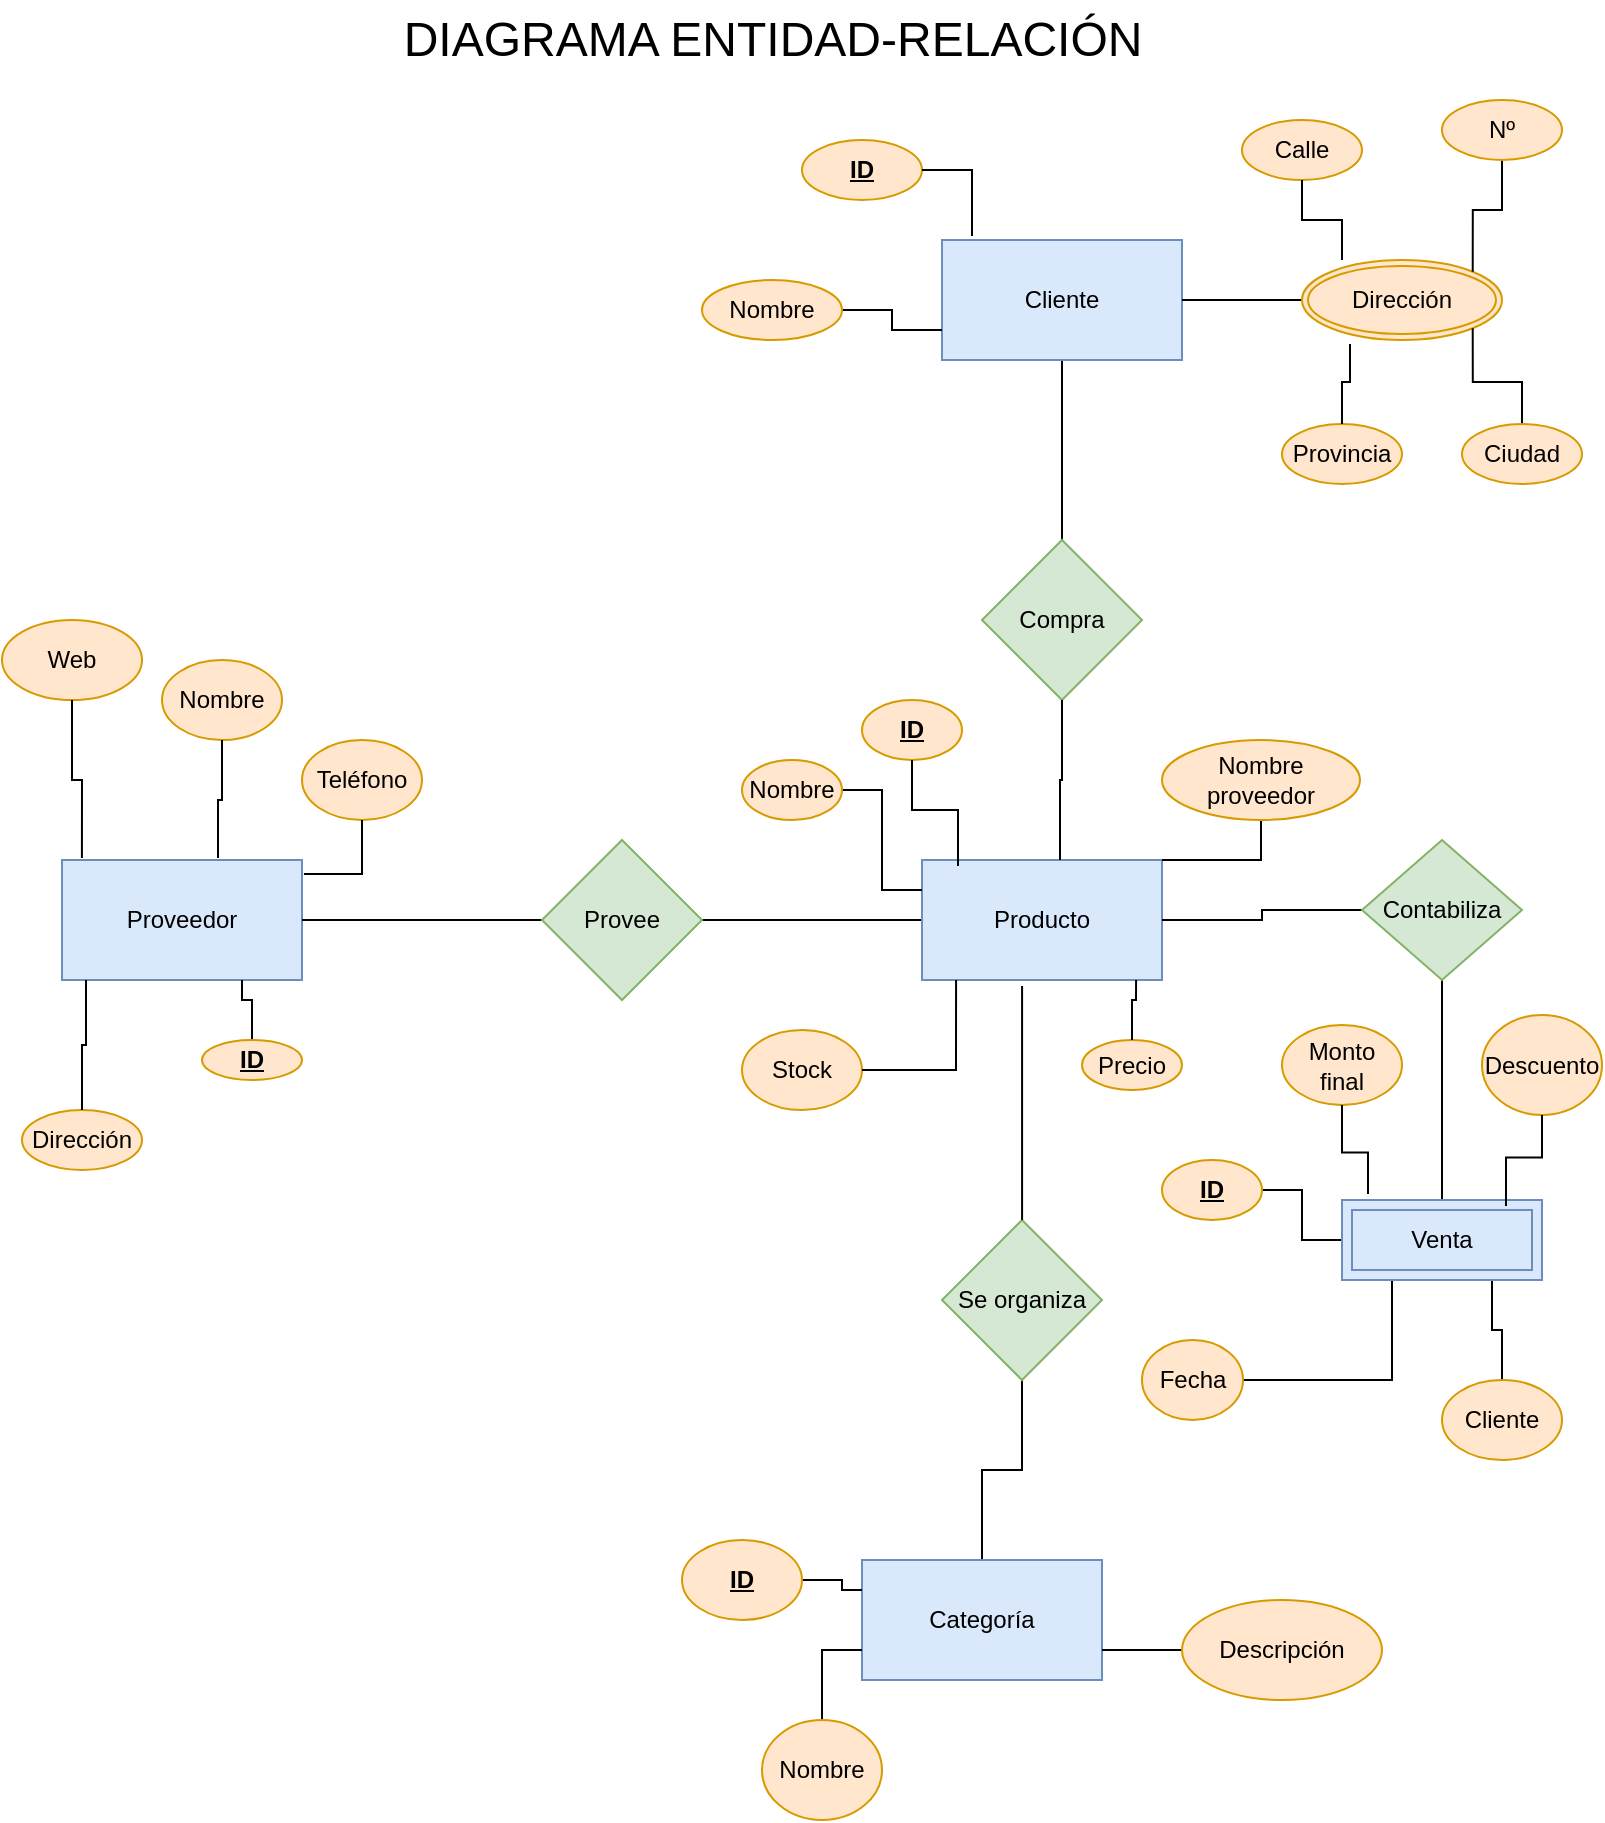 <mxfile version="21.8.0" type="github">
  <diagram id="k9q1beLyv9SD3Y5J-64U" name="Página-4">
    <mxGraphModel dx="1434" dy="669" grid="1" gridSize="10" guides="1" tooltips="1" connect="1" arrows="1" fold="1" page="1" pageScale="1" pageWidth="827" pageHeight="1169" math="0" shadow="0">
      <root>
        <mxCell id="0" />
        <mxCell id="1" parent="0" />
        <mxCell id="RVBa7guuc6xRz4GlShDP-1" value="&lt;font style=&quot;font-size: 24px;&quot;&gt;DIAGRAMA ENTIDAD-RELACIÓN&lt;/font&gt;" style="text;html=1;align=center;verticalAlign=middle;resizable=0;points=[];autosize=1;strokeColor=none;fillColor=none;" parent="1" vertex="1">
          <mxGeometry x="190" y="30" width="390" height="40" as="geometry" />
        </mxCell>
        <mxCell id="RVBa7guuc6xRz4GlShDP-2" value="Proveedor" style="whiteSpace=wrap;html=1;fillColor=#dae8fc;strokeColor=#6c8ebf;" parent="1" vertex="1">
          <mxGeometry x="30" y="460" width="120" height="60" as="geometry" />
        </mxCell>
        <mxCell id="RVBa7guuc6xRz4GlShDP-3" value="" style="edgeStyle=orthogonalEdgeStyle;rounded=0;orthogonalLoop=1;jettySize=auto;html=1;endArrow=none;endFill=0;" parent="1" source="RVBa7guuc6xRz4GlShDP-5" target="RVBa7guuc6xRz4GlShDP-6" edge="1">
          <mxGeometry relative="1" as="geometry" />
        </mxCell>
        <mxCell id="RVBa7guuc6xRz4GlShDP-4" style="edgeStyle=orthogonalEdgeStyle;rounded=0;orthogonalLoop=1;jettySize=auto;html=1;entryX=1;entryY=0.5;entryDx=0;entryDy=0;endArrow=none;endFill=0;" parent="1" source="RVBa7guuc6xRz4GlShDP-5" target="RVBa7guuc6xRz4GlShDP-2" edge="1">
          <mxGeometry relative="1" as="geometry" />
        </mxCell>
        <mxCell id="RVBa7guuc6xRz4GlShDP-5" value="Provee" style="rhombus;whiteSpace=wrap;html=1;fillColor=#d5e8d4;strokeColor=#82b366;" parent="1" vertex="1">
          <mxGeometry x="270" y="450" width="80" height="80" as="geometry" />
        </mxCell>
        <mxCell id="RVBa7guuc6xRz4GlShDP-6" value="Producto" style="whiteSpace=wrap;html=1;fillColor=#dae8fc;strokeColor=#6c8ebf;" parent="1" vertex="1">
          <mxGeometry x="460" y="460" width="120" height="60" as="geometry" />
        </mxCell>
        <mxCell id="RVBa7guuc6xRz4GlShDP-7" value="" style="edgeStyle=orthogonalEdgeStyle;rounded=0;orthogonalLoop=1;jettySize=auto;html=1;endArrow=none;endFill=0;" parent="1" source="RVBa7guuc6xRz4GlShDP-8" target="RVBa7guuc6xRz4GlShDP-9" edge="1">
          <mxGeometry relative="1" as="geometry" />
        </mxCell>
        <mxCell id="RVBa7guuc6xRz4GlShDP-8" value="Cliente" style="whiteSpace=wrap;html=1;fillColor=#dae8fc;strokeColor=#6c8ebf;" parent="1" vertex="1">
          <mxGeometry x="470" y="150" width="120" height="60" as="geometry" />
        </mxCell>
        <mxCell id="RVBa7guuc6xRz4GlShDP-9" value="Compra" style="rhombus;whiteSpace=wrap;html=1;fillColor=#d5e8d4;strokeColor=#82b366;" parent="1" vertex="1">
          <mxGeometry x="490" y="300" width="80" height="80" as="geometry" />
        </mxCell>
        <mxCell id="RVBa7guuc6xRz4GlShDP-10" value="" style="edgeStyle=orthogonalEdgeStyle;rounded=0;orthogonalLoop=1;jettySize=auto;html=1;endArrow=none;endFill=0;" parent="1" source="RVBa7guuc6xRz4GlShDP-11" target="RVBa7guuc6xRz4GlShDP-12" edge="1">
          <mxGeometry relative="1" as="geometry" />
        </mxCell>
        <mxCell id="RVBa7guuc6xRz4GlShDP-11" value="Se organiza" style="rhombus;whiteSpace=wrap;html=1;fillColor=#d5e8d4;strokeColor=#82b366;" parent="1" vertex="1">
          <mxGeometry x="470" y="640" width="80" height="80" as="geometry" />
        </mxCell>
        <mxCell id="RVBa7guuc6xRz4GlShDP-12" value="Categoría" style="whiteSpace=wrap;html=1;fillColor=#dae8fc;strokeColor=#6c8ebf;" parent="1" vertex="1">
          <mxGeometry x="430" y="810" width="120" height="60" as="geometry" />
        </mxCell>
        <mxCell id="RVBa7guuc6xRz4GlShDP-14" style="edgeStyle=orthogonalEdgeStyle;rounded=0;orthogonalLoop=1;jettySize=auto;html=1;entryX=1;entryY=0.5;entryDx=0;entryDy=0;endArrow=none;endFill=0;" parent="1" source="RVBa7guuc6xRz4GlShDP-15" target="RVBa7guuc6xRz4GlShDP-6" edge="1">
          <mxGeometry relative="1" as="geometry" />
        </mxCell>
        <mxCell id="pD837RWMzq0_8ACvagiE-4" style="edgeStyle=orthogonalEdgeStyle;rounded=0;orthogonalLoop=1;jettySize=auto;html=1;exitX=0.5;exitY=1;exitDx=0;exitDy=0;entryX=0.5;entryY=0;entryDx=0;entryDy=0;endArrow=none;endFill=0;" edge="1" parent="1" source="RVBa7guuc6xRz4GlShDP-15" target="pD837RWMzq0_8ACvagiE-1">
          <mxGeometry relative="1" as="geometry" />
        </mxCell>
        <mxCell id="RVBa7guuc6xRz4GlShDP-15" value="Contabiliza" style="rhombus;whiteSpace=wrap;html=1;fillColor=#d5e8d4;strokeColor=#82b366;" parent="1" vertex="1">
          <mxGeometry x="680" y="450" width="80" height="70" as="geometry" />
        </mxCell>
        <mxCell id="RVBa7guuc6xRz4GlShDP-17" style="edgeStyle=orthogonalEdgeStyle;rounded=0;orthogonalLoop=1;jettySize=auto;html=1;entryX=0.575;entryY=0;entryDx=0;entryDy=0;entryPerimeter=0;endArrow=none;endFill=0;" parent="1" source="RVBa7guuc6xRz4GlShDP-9" target="RVBa7guuc6xRz4GlShDP-6" edge="1">
          <mxGeometry relative="1" as="geometry" />
        </mxCell>
        <mxCell id="RVBa7guuc6xRz4GlShDP-18" style="edgeStyle=orthogonalEdgeStyle;rounded=0;orthogonalLoop=1;jettySize=auto;html=1;entryX=0.417;entryY=1.05;entryDx=0;entryDy=0;entryPerimeter=0;endArrow=none;endFill=0;" parent="1" source="RVBa7guuc6xRz4GlShDP-11" target="RVBa7guuc6xRz4GlShDP-6" edge="1">
          <mxGeometry relative="1" as="geometry" />
        </mxCell>
        <mxCell id="RVBa7guuc6xRz4GlShDP-20" value="Web" style="ellipse;whiteSpace=wrap;html=1;fillColor=#ffe6cc;strokeColor=#d79b00;" parent="1" vertex="1">
          <mxGeometry y="340" width="70" height="40" as="geometry" />
        </mxCell>
        <mxCell id="RVBa7guuc6xRz4GlShDP-21" value="Teléfono" style="ellipse;whiteSpace=wrap;html=1;fillColor=#ffe6cc;strokeColor=#d79b00;" parent="1" vertex="1">
          <mxGeometry x="150" y="400" width="60" height="40" as="geometry" />
        </mxCell>
        <mxCell id="RVBa7guuc6xRz4GlShDP-22" value="Dirección" style="ellipse;whiteSpace=wrap;html=1;fillColor=#ffe6cc;strokeColor=#d79b00;" parent="1" vertex="1">
          <mxGeometry x="10" y="585" width="60" height="30" as="geometry" />
        </mxCell>
        <mxCell id="RVBa7guuc6xRz4GlShDP-23" value="Nombre" style="ellipse;whiteSpace=wrap;html=1;fillColor=#ffe6cc;strokeColor=#d79b00;" parent="1" vertex="1">
          <mxGeometry x="80" y="360" width="60" height="40" as="geometry" />
        </mxCell>
        <mxCell id="RVBa7guuc6xRz4GlShDP-29" style="edgeStyle=orthogonalEdgeStyle;rounded=0;orthogonalLoop=1;jettySize=auto;html=1;entryX=0.75;entryY=1;entryDx=0;entryDy=0;endArrow=none;endFill=0;" parent="1" source="RVBa7guuc6xRz4GlShDP-24" target="RVBa7guuc6xRz4GlShDP-2" edge="1">
          <mxGeometry relative="1" as="geometry" />
        </mxCell>
        <mxCell id="RVBa7guuc6xRz4GlShDP-24" value="&lt;b&gt;&lt;u&gt;ID&lt;/u&gt;&lt;/b&gt;" style="ellipse;whiteSpace=wrap;html=1;fillColor=#ffe6cc;strokeColor=#d79b00;" parent="1" vertex="1">
          <mxGeometry x="100" y="550" width="50" height="20" as="geometry" />
        </mxCell>
        <mxCell id="RVBa7guuc6xRz4GlShDP-25" style="edgeStyle=orthogonalEdgeStyle;rounded=0;orthogonalLoop=1;jettySize=auto;html=1;entryX=1.008;entryY=0.117;entryDx=0;entryDy=0;entryPerimeter=0;endArrow=none;endFill=0;" parent="1" source="RVBa7guuc6xRz4GlShDP-21" target="RVBa7guuc6xRz4GlShDP-2" edge="1">
          <mxGeometry relative="1" as="geometry" />
        </mxCell>
        <mxCell id="RVBa7guuc6xRz4GlShDP-26" style="edgeStyle=orthogonalEdgeStyle;rounded=0;orthogonalLoop=1;jettySize=auto;html=1;entryX=0.65;entryY=-0.017;entryDx=0;entryDy=0;entryPerimeter=0;endArrow=none;endFill=0;" parent="1" source="RVBa7guuc6xRz4GlShDP-23" target="RVBa7guuc6xRz4GlShDP-2" edge="1">
          <mxGeometry relative="1" as="geometry" />
        </mxCell>
        <mxCell id="RVBa7guuc6xRz4GlShDP-27" style="edgeStyle=orthogonalEdgeStyle;rounded=0;orthogonalLoop=1;jettySize=auto;html=1;entryX=0.083;entryY=-0.017;entryDx=0;entryDy=0;entryPerimeter=0;endArrow=none;endFill=0;" parent="1" source="RVBa7guuc6xRz4GlShDP-20" target="RVBa7guuc6xRz4GlShDP-2" edge="1">
          <mxGeometry relative="1" as="geometry" />
        </mxCell>
        <mxCell id="RVBa7guuc6xRz4GlShDP-28" style="edgeStyle=orthogonalEdgeStyle;rounded=0;orthogonalLoop=1;jettySize=auto;html=1;entryX=0.1;entryY=1;entryDx=0;entryDy=0;entryPerimeter=0;endArrow=none;endFill=0;" parent="1" source="RVBa7guuc6xRz4GlShDP-22" target="RVBa7guuc6xRz4GlShDP-2" edge="1">
          <mxGeometry relative="1" as="geometry" />
        </mxCell>
        <mxCell id="RVBa7guuc6xRz4GlShDP-36" style="edgeStyle=orthogonalEdgeStyle;rounded=0;orthogonalLoop=1;jettySize=auto;html=1;entryX=0;entryY=0.75;entryDx=0;entryDy=0;endArrow=none;endFill=0;" parent="1" source="RVBa7guuc6xRz4GlShDP-32" target="RVBa7guuc6xRz4GlShDP-8" edge="1">
          <mxGeometry relative="1" as="geometry" />
        </mxCell>
        <mxCell id="RVBa7guuc6xRz4GlShDP-32" value="Nombre" style="ellipse;whiteSpace=wrap;html=1;fillColor=#ffe6cc;strokeColor=#d79b00;" parent="1" vertex="1">
          <mxGeometry x="350" y="170" width="70" height="30" as="geometry" />
        </mxCell>
        <mxCell id="RVBa7guuc6xRz4GlShDP-33" value="&lt;u&gt;&lt;b&gt;ID&lt;/b&gt;&lt;/u&gt;" style="ellipse;whiteSpace=wrap;html=1;fillColor=#ffe6cc;strokeColor=#d79b00;" parent="1" vertex="1">
          <mxGeometry x="400" y="100" width="60" height="30" as="geometry" />
        </mxCell>
        <mxCell id="RVBa7guuc6xRz4GlShDP-35" style="edgeStyle=orthogonalEdgeStyle;rounded=0;orthogonalLoop=1;jettySize=auto;html=1;entryX=0.125;entryY=-0.033;entryDx=0;entryDy=0;entryPerimeter=0;endArrow=none;endFill=0;" parent="1" source="RVBa7guuc6xRz4GlShDP-33" target="RVBa7guuc6xRz4GlShDP-8" edge="1">
          <mxGeometry relative="1" as="geometry" />
        </mxCell>
        <mxCell id="RVBa7guuc6xRz4GlShDP-40" style="edgeStyle=orthogonalEdgeStyle;rounded=0;orthogonalLoop=1;jettySize=auto;html=1;entryX=1;entryY=0.5;entryDx=0;entryDy=0;endArrow=none;endFill=0;" parent="1" source="RVBa7guuc6xRz4GlShDP-39" target="RVBa7guuc6xRz4GlShDP-8" edge="1">
          <mxGeometry relative="1" as="geometry" />
        </mxCell>
        <mxCell id="RVBa7guuc6xRz4GlShDP-39" value="Dirección" style="ellipse;shape=doubleEllipse;margin=3;whiteSpace=wrap;html=1;align=center;fillColor=#ffe6cc;strokeColor=#d79b00;" parent="1" vertex="1">
          <mxGeometry x="650" y="160" width="100" height="40" as="geometry" />
        </mxCell>
        <mxCell id="RVBa7guuc6xRz4GlShDP-41" value="Calle" style="ellipse;whiteSpace=wrap;html=1;fillColor=#ffe6cc;strokeColor=#d79b00;" parent="1" vertex="1">
          <mxGeometry x="620" y="90" width="60" height="30" as="geometry" />
        </mxCell>
        <mxCell id="RVBa7guuc6xRz4GlShDP-42" value="Provincia" style="ellipse;whiteSpace=wrap;html=1;fillColor=#ffe6cc;strokeColor=#d79b00;" parent="1" vertex="1">
          <mxGeometry x="640" y="242" width="60" height="30" as="geometry" />
        </mxCell>
        <mxCell id="RVBa7guuc6xRz4GlShDP-47" style="edgeStyle=orthogonalEdgeStyle;rounded=0;orthogonalLoop=1;jettySize=auto;html=1;entryX=1;entryY=0;entryDx=0;entryDy=0;endArrow=none;endFill=0;" parent="1" source="RVBa7guuc6xRz4GlShDP-43" target="RVBa7guuc6xRz4GlShDP-39" edge="1">
          <mxGeometry relative="1" as="geometry" />
        </mxCell>
        <mxCell id="RVBa7guuc6xRz4GlShDP-43" value="Nº" style="ellipse;whiteSpace=wrap;html=1;fillColor=#ffe6cc;strokeColor=#d79b00;" parent="1" vertex="1">
          <mxGeometry x="720" y="80" width="60" height="30" as="geometry" />
        </mxCell>
        <mxCell id="RVBa7guuc6xRz4GlShDP-46" style="edgeStyle=orthogonalEdgeStyle;rounded=0;orthogonalLoop=1;jettySize=auto;html=1;entryX=1;entryY=1;entryDx=0;entryDy=0;endArrow=none;endFill=0;" parent="1" source="RVBa7guuc6xRz4GlShDP-44" target="RVBa7guuc6xRz4GlShDP-39" edge="1">
          <mxGeometry relative="1" as="geometry" />
        </mxCell>
        <mxCell id="RVBa7guuc6xRz4GlShDP-44" value="Ciudad" style="ellipse;whiteSpace=wrap;html=1;fillColor=#ffe6cc;strokeColor=#d79b00;" parent="1" vertex="1">
          <mxGeometry x="730" y="242" width="60" height="30" as="geometry" />
        </mxCell>
        <mxCell id="RVBa7guuc6xRz4GlShDP-45" style="edgeStyle=orthogonalEdgeStyle;rounded=0;orthogonalLoop=1;jettySize=auto;html=1;entryX=0.24;entryY=1.05;entryDx=0;entryDy=0;entryPerimeter=0;endArrow=none;endFill=0;" parent="1" source="RVBa7guuc6xRz4GlShDP-42" target="RVBa7guuc6xRz4GlShDP-39" edge="1">
          <mxGeometry relative="1" as="geometry" />
        </mxCell>
        <mxCell id="RVBa7guuc6xRz4GlShDP-48" style="edgeStyle=orthogonalEdgeStyle;rounded=0;orthogonalLoop=1;jettySize=auto;html=1;entryX=0.2;entryY=0;entryDx=0;entryDy=0;entryPerimeter=0;endArrow=none;endFill=0;" parent="1" source="RVBa7guuc6xRz4GlShDP-41" target="RVBa7guuc6xRz4GlShDP-39" edge="1">
          <mxGeometry relative="1" as="geometry" />
        </mxCell>
        <mxCell id="RVBa7guuc6xRz4GlShDP-50" value="&lt;u&gt;&lt;b&gt;ID&lt;/b&gt;&lt;/u&gt;" style="ellipse;whiteSpace=wrap;html=1;fillColor=#ffe6cc;strokeColor=#d79b00;" parent="1" vertex="1">
          <mxGeometry x="430" y="380" width="50" height="30" as="geometry" />
        </mxCell>
        <mxCell id="RVBa7guuc6xRz4GlShDP-59" style="edgeStyle=orthogonalEdgeStyle;rounded=0;orthogonalLoop=1;jettySize=auto;html=1;exitX=0.5;exitY=1;exitDx=0;exitDy=0;entryX=1;entryY=0;entryDx=0;entryDy=0;endArrow=none;endFill=0;" parent="1" source="RVBa7guuc6xRz4GlShDP-51" target="RVBa7guuc6xRz4GlShDP-6" edge="1">
          <mxGeometry relative="1" as="geometry" />
        </mxCell>
        <mxCell id="RVBa7guuc6xRz4GlShDP-51" value="&lt;div&gt;Nombre&lt;/div&gt;&lt;div&gt;proveedor&lt;br&gt;&lt;/div&gt;" style="ellipse;whiteSpace=wrap;html=1;fillColor=#ffe6cc;strokeColor=#d79b00;" parent="1" vertex="1">
          <mxGeometry x="580" y="400" width="99" height="40" as="geometry" />
        </mxCell>
        <mxCell id="RVBa7guuc6xRz4GlShDP-55" style="edgeStyle=orthogonalEdgeStyle;rounded=0;orthogonalLoop=1;jettySize=auto;html=1;entryX=0;entryY=0.25;entryDx=0;entryDy=0;endArrow=none;endFill=0;" parent="1" source="RVBa7guuc6xRz4GlShDP-52" target="RVBa7guuc6xRz4GlShDP-6" edge="1">
          <mxGeometry relative="1" as="geometry" />
        </mxCell>
        <mxCell id="RVBa7guuc6xRz4GlShDP-52" value="Nombre" style="ellipse;whiteSpace=wrap;html=1;fillColor=#ffe6cc;strokeColor=#d79b00;" parent="1" vertex="1">
          <mxGeometry x="370" y="410" width="50" height="30" as="geometry" />
        </mxCell>
        <mxCell id="RVBa7guuc6xRz4GlShDP-53" value="Stock" style="ellipse;whiteSpace=wrap;html=1;fillColor=#ffe6cc;strokeColor=#d79b00;" parent="1" vertex="1">
          <mxGeometry x="370" y="545" width="60" height="40" as="geometry" />
        </mxCell>
        <mxCell id="RVBa7guuc6xRz4GlShDP-54" value="Precio" style="ellipse;whiteSpace=wrap;html=1;fillColor=#ffe6cc;strokeColor=#d79b00;" parent="1" vertex="1">
          <mxGeometry x="540" y="550" width="50" height="25" as="geometry" />
        </mxCell>
        <mxCell id="RVBa7guuc6xRz4GlShDP-56" style="edgeStyle=orthogonalEdgeStyle;rounded=0;orthogonalLoop=1;jettySize=auto;html=1;entryX=0.15;entryY=0.05;entryDx=0;entryDy=0;entryPerimeter=0;endArrow=none;endFill=0;" parent="1" source="RVBa7guuc6xRz4GlShDP-50" target="RVBa7guuc6xRz4GlShDP-6" edge="1">
          <mxGeometry relative="1" as="geometry" />
        </mxCell>
        <mxCell id="RVBa7guuc6xRz4GlShDP-57" style="edgeStyle=orthogonalEdgeStyle;rounded=0;orthogonalLoop=1;jettySize=auto;html=1;entryX=0.142;entryY=1;entryDx=0;entryDy=0;entryPerimeter=0;endArrow=none;endFill=0;" parent="1" source="RVBa7guuc6xRz4GlShDP-53" target="RVBa7guuc6xRz4GlShDP-6" edge="1">
          <mxGeometry relative="1" as="geometry" />
        </mxCell>
        <mxCell id="RVBa7guuc6xRz4GlShDP-60" style="edgeStyle=orthogonalEdgeStyle;rounded=0;orthogonalLoop=1;jettySize=auto;html=1;entryX=0.892;entryY=1;entryDx=0;entryDy=0;entryPerimeter=0;endArrow=none;endFill=0;" parent="1" source="RVBa7guuc6xRz4GlShDP-54" target="RVBa7guuc6xRz4GlShDP-6" edge="1">
          <mxGeometry relative="1" as="geometry" />
        </mxCell>
        <mxCell id="RVBa7guuc6xRz4GlShDP-62" value="Monto final" style="ellipse;whiteSpace=wrap;html=1;fillColor=#ffe6cc;strokeColor=#d79b00;" parent="1" vertex="1">
          <mxGeometry x="640" y="542.5" width="60" height="40" as="geometry" />
        </mxCell>
        <mxCell id="RVBa7guuc6xRz4GlShDP-63" value="Descuento" style="ellipse;whiteSpace=wrap;html=1;fillColor=#ffe6cc;strokeColor=#d79b00;" parent="1" vertex="1">
          <mxGeometry x="740" y="537.5" width="60" height="50" as="geometry" />
        </mxCell>
        <mxCell id="pD837RWMzq0_8ACvagiE-7" style="edgeStyle=orthogonalEdgeStyle;rounded=0;orthogonalLoop=1;jettySize=auto;html=1;entryX=0.75;entryY=1;entryDx=0;entryDy=0;endArrow=none;endFill=0;" edge="1" parent="1" source="RVBa7guuc6xRz4GlShDP-64" target="pD837RWMzq0_8ACvagiE-1">
          <mxGeometry relative="1" as="geometry" />
        </mxCell>
        <mxCell id="RVBa7guuc6xRz4GlShDP-64" value="Cliente" style="ellipse;whiteSpace=wrap;html=1;fillColor=#ffe6cc;strokeColor=#d79b00;" parent="1" vertex="1">
          <mxGeometry x="720" y="720" width="60" height="40" as="geometry" />
        </mxCell>
        <mxCell id="pD837RWMzq0_8ACvagiE-6" style="edgeStyle=orthogonalEdgeStyle;rounded=0;orthogonalLoop=1;jettySize=auto;html=1;entryX=0.25;entryY=1;entryDx=0;entryDy=0;endArrow=none;endFill=0;" edge="1" parent="1" source="RVBa7guuc6xRz4GlShDP-65" target="pD837RWMzq0_8ACvagiE-1">
          <mxGeometry relative="1" as="geometry" />
        </mxCell>
        <mxCell id="RVBa7guuc6xRz4GlShDP-65" value="Fecha" style="ellipse;whiteSpace=wrap;html=1;fillColor=#ffe6cc;strokeColor=#d79b00;" parent="1" vertex="1">
          <mxGeometry x="570" y="700" width="50.5" height="40" as="geometry" />
        </mxCell>
        <mxCell id="pD837RWMzq0_8ACvagiE-2" style="edgeStyle=orthogonalEdgeStyle;rounded=0;orthogonalLoop=1;jettySize=auto;html=1;exitX=1;exitY=0.5;exitDx=0;exitDy=0;entryX=0;entryY=0.5;entryDx=0;entryDy=0;endArrow=none;endFill=0;" edge="1" parent="1" source="RVBa7guuc6xRz4GlShDP-66" target="pD837RWMzq0_8ACvagiE-1">
          <mxGeometry relative="1" as="geometry" />
        </mxCell>
        <mxCell id="RVBa7guuc6xRz4GlShDP-66" value="&lt;u&gt;&lt;b&gt;ID&lt;/b&gt;&lt;/u&gt;" style="ellipse;whiteSpace=wrap;html=1;fillColor=#ffe6cc;strokeColor=#d79b00;" parent="1" vertex="1">
          <mxGeometry x="580" y="610" width="50" height="30" as="geometry" />
        </mxCell>
        <mxCell id="RVBa7guuc6xRz4GlShDP-79" style="edgeStyle=orthogonalEdgeStyle;rounded=0;orthogonalLoop=1;jettySize=auto;html=1;entryX=1;entryY=0.75;entryDx=0;entryDy=0;endArrow=none;endFill=0;" parent="1" source="RVBa7guuc6xRz4GlShDP-73" target="RVBa7guuc6xRz4GlShDP-12" edge="1">
          <mxGeometry relative="1" as="geometry" />
        </mxCell>
        <mxCell id="RVBa7guuc6xRz4GlShDP-73" value="Descripción" style="ellipse;whiteSpace=wrap;html=1;fillColor=#ffe6cc;strokeColor=#d79b00;" parent="1" vertex="1">
          <mxGeometry x="590" y="830" width="100" height="50" as="geometry" />
        </mxCell>
        <mxCell id="RVBa7guuc6xRz4GlShDP-78" style="edgeStyle=orthogonalEdgeStyle;rounded=0;orthogonalLoop=1;jettySize=auto;html=1;entryX=0;entryY=0.75;entryDx=0;entryDy=0;endArrow=none;endFill=0;" parent="1" source="RVBa7guuc6xRz4GlShDP-74" target="RVBa7guuc6xRz4GlShDP-12" edge="1">
          <mxGeometry relative="1" as="geometry" />
        </mxCell>
        <mxCell id="RVBa7guuc6xRz4GlShDP-74" value="Nombre" style="ellipse;whiteSpace=wrap;html=1;fillColor=#ffe6cc;strokeColor=#d79b00;" parent="1" vertex="1">
          <mxGeometry x="380" y="890" width="60" height="50" as="geometry" />
        </mxCell>
        <mxCell id="RVBa7guuc6xRz4GlShDP-76" style="edgeStyle=orthogonalEdgeStyle;rounded=0;orthogonalLoop=1;jettySize=auto;html=1;entryX=0;entryY=0.25;entryDx=0;entryDy=0;endArrow=none;endFill=0;" parent="1" source="RVBa7guuc6xRz4GlShDP-75" target="RVBa7guuc6xRz4GlShDP-12" edge="1">
          <mxGeometry relative="1" as="geometry" />
        </mxCell>
        <mxCell id="RVBa7guuc6xRz4GlShDP-75" value="&lt;u&gt;&lt;b&gt;ID&lt;/b&gt;&lt;/u&gt;" style="ellipse;whiteSpace=wrap;html=1;fillColor=#ffe6cc;strokeColor=#d79b00;" parent="1" vertex="1">
          <mxGeometry x="340" y="800" width="60" height="40" as="geometry" />
        </mxCell>
        <mxCell id="pD837RWMzq0_8ACvagiE-1" value="Venta" style="shape=ext;margin=3;double=1;whiteSpace=wrap;html=1;align=center;fillColor=#dae8fc;strokeColor=#6c8ebf;" vertex="1" parent="1">
          <mxGeometry x="670" y="630" width="100" height="40" as="geometry" />
        </mxCell>
        <mxCell id="pD837RWMzq0_8ACvagiE-3" style="edgeStyle=orthogonalEdgeStyle;rounded=0;orthogonalLoop=1;jettySize=auto;html=1;entryX=0.13;entryY=-0.075;entryDx=0;entryDy=0;entryPerimeter=0;endArrow=none;endFill=0;" edge="1" parent="1" source="RVBa7guuc6xRz4GlShDP-62" target="pD837RWMzq0_8ACvagiE-1">
          <mxGeometry relative="1" as="geometry" />
        </mxCell>
        <mxCell id="pD837RWMzq0_8ACvagiE-5" style="edgeStyle=orthogonalEdgeStyle;rounded=0;orthogonalLoop=1;jettySize=auto;html=1;exitX=0.5;exitY=1;exitDx=0;exitDy=0;entryX=0.82;entryY=0.075;entryDx=0;entryDy=0;entryPerimeter=0;endArrow=none;endFill=0;" edge="1" parent="1" source="RVBa7guuc6xRz4GlShDP-63" target="pD837RWMzq0_8ACvagiE-1">
          <mxGeometry relative="1" as="geometry" />
        </mxCell>
      </root>
    </mxGraphModel>
  </diagram>
</mxfile>
